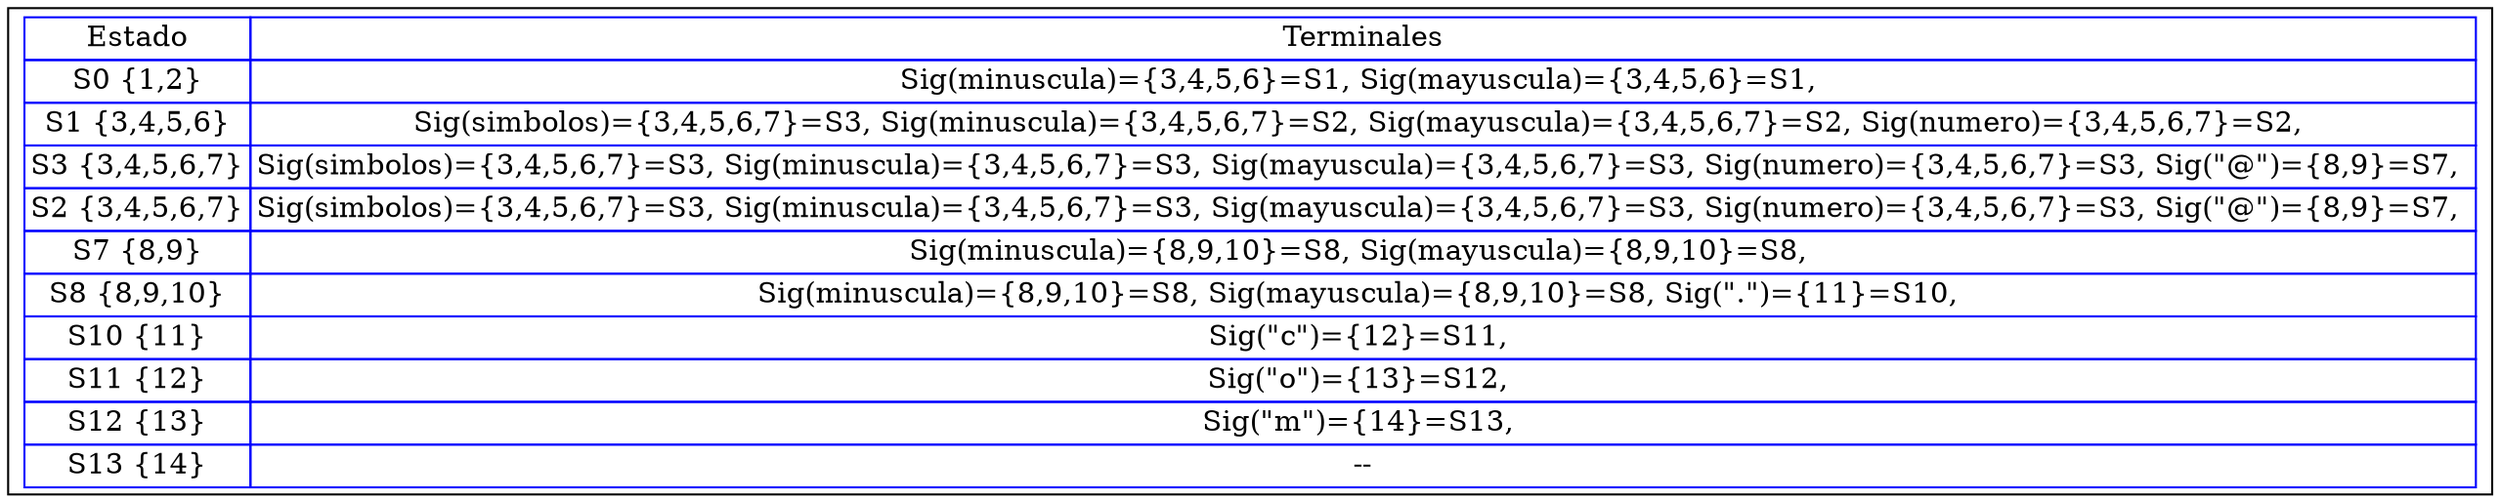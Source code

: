digraph G{
rankdir=UD
node[shape=box]
concentrate=true
nodo0 [ label =<<table border='0' cellborder='1' color='blue' cellspacing='0'>
<tr><td>Estado</td><td>Terminales</td></tr>

<tr><td>S0 {1,2}</td><td>Sig(minuscula)={3,4,5,6}=S1, Sig(mayuscula)={3,4,5,6}=S1, </td></tr>

<tr><td>S1 {3,4,5,6}</td><td>Sig(simbolos)={3,4,5,6,7}=S3, Sig(minuscula)={3,4,5,6,7}=S2, Sig(mayuscula)={3,4,5,6,7}=S2, Sig(numero)={3,4,5,6,7}=S2, </td></tr>

<tr><td>S3 {3,4,5,6,7}</td><td>Sig(simbolos)={3,4,5,6,7}=S3, Sig(minuscula)={3,4,5,6,7}=S3, Sig(mayuscula)={3,4,5,6,7}=S3, Sig(numero)={3,4,5,6,7}=S3, Sig("@")={8,9}=S7, </td></tr>

<tr><td>S2 {3,4,5,6,7}</td><td>Sig(simbolos)={3,4,5,6,7}=S3, Sig(minuscula)={3,4,5,6,7}=S3, Sig(mayuscula)={3,4,5,6,7}=S3, Sig(numero)={3,4,5,6,7}=S3, Sig("@")={8,9}=S7, </td></tr>

<tr><td>S7 {8,9}</td><td>Sig(minuscula)={8,9,10}=S8, Sig(mayuscula)={8,9,10}=S8, </td></tr>

<tr><td>S8 {8,9,10}</td><td>Sig(minuscula)={8,9,10}=S8, Sig(mayuscula)={8,9,10}=S8, Sig(".")={11}=S10, </td></tr>

<tr><td>S10 {11}</td><td>Sig("c")={12}=S11, </td></tr>

<tr><td>S11 {12}</td><td>Sig("o")={13}=S12, </td></tr>

<tr><td>S12 {13}</td><td>Sig("m")={14}=S13, </td></tr>

<tr><td>S13 {14}</td><td>--</td></tr>

</table>
>];

}

